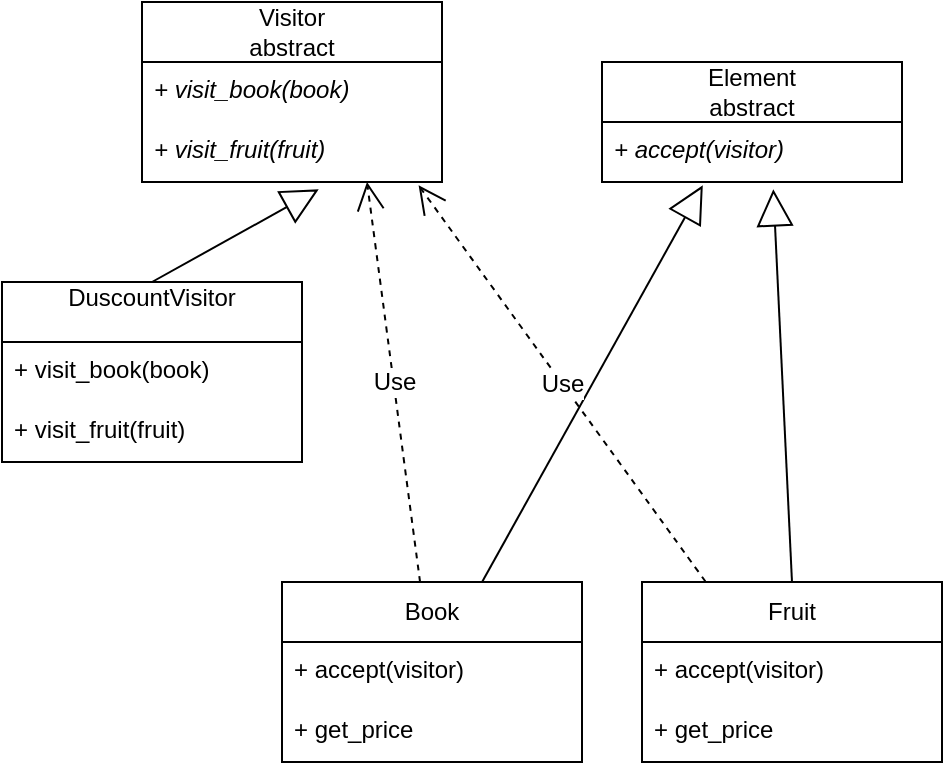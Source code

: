 <mxfile version="28.1.2">
  <diagram name="Page-1" id="IsQtBJ5lvIGgDW1SZPj3">
    <mxGraphModel dx="515" dy="751" grid="1" gridSize="10" guides="1" tooltips="1" connect="1" arrows="1" fold="1" page="1" pageScale="1" pageWidth="850" pageHeight="1100" math="0" shadow="0">
      <root>
        <mxCell id="0" />
        <mxCell id="1" parent="0" />
        <mxCell id="b9y9RtKcD1S4erQT0fDz-1" value="&lt;div&gt;Element&lt;/div&gt;&lt;div&gt;abstract&lt;/div&gt;" style="swimlane;fontStyle=0;childLayout=stackLayout;horizontal=1;startSize=30;fillColor=none;horizontalStack=0;resizeParent=1;resizeParentMax=0;resizeLast=0;collapsible=1;marginBottom=0;whiteSpace=wrap;html=1;" vertex="1" parent="1">
          <mxGeometry x="330" y="110" width="150" height="60" as="geometry" />
        </mxCell>
        <mxCell id="b9y9RtKcD1S4erQT0fDz-2" value="+ accept(visitor)" style="text;strokeColor=none;fillColor=none;align=left;verticalAlign=top;spacingLeft=4;spacingRight=4;overflow=hidden;rotatable=0;points=[[0,0.5],[1,0.5]];portConstraint=eastwest;whiteSpace=wrap;html=1;fontStyle=2" vertex="1" parent="b9y9RtKcD1S4erQT0fDz-1">
          <mxGeometry y="30" width="150" height="30" as="geometry" />
        </mxCell>
        <mxCell id="b9y9RtKcD1S4erQT0fDz-3" value="Book" style="swimlane;fontStyle=0;childLayout=stackLayout;horizontal=1;startSize=30;fillColor=none;horizontalStack=0;resizeParent=1;resizeParentMax=0;resizeLast=0;collapsible=1;marginBottom=0;whiteSpace=wrap;html=1;" vertex="1" parent="1">
          <mxGeometry x="170" y="370" width="150" height="90" as="geometry" />
        </mxCell>
        <mxCell id="b9y9RtKcD1S4erQT0fDz-4" value="+ accept(visitor)" style="text;strokeColor=none;fillColor=none;align=left;verticalAlign=top;spacingLeft=4;spacingRight=4;overflow=hidden;rotatable=0;points=[[0,0.5],[1,0.5]];portConstraint=eastwest;whiteSpace=wrap;html=1;fontStyle=0" vertex="1" parent="b9y9RtKcD1S4erQT0fDz-3">
          <mxGeometry y="30" width="150" height="30" as="geometry" />
        </mxCell>
        <mxCell id="b9y9RtKcD1S4erQT0fDz-5" value="+ get_price" style="text;strokeColor=none;fillColor=none;align=left;verticalAlign=top;spacingLeft=4;spacingRight=4;overflow=hidden;rotatable=0;points=[[0,0.5],[1,0.5]];portConstraint=eastwest;whiteSpace=wrap;html=1;fontStyle=0" vertex="1" parent="b9y9RtKcD1S4erQT0fDz-3">
          <mxGeometry y="60" width="150" height="30" as="geometry" />
        </mxCell>
        <mxCell id="b9y9RtKcD1S4erQT0fDz-6" value="Fruit" style="swimlane;fontStyle=0;childLayout=stackLayout;horizontal=1;startSize=30;fillColor=none;horizontalStack=0;resizeParent=1;resizeParentMax=0;resizeLast=0;collapsible=1;marginBottom=0;whiteSpace=wrap;html=1;" vertex="1" parent="1">
          <mxGeometry x="350" y="370" width="150" height="90" as="geometry" />
        </mxCell>
        <mxCell id="b9y9RtKcD1S4erQT0fDz-7" value="+ accept(visitor)" style="text;strokeColor=none;fillColor=none;align=left;verticalAlign=top;spacingLeft=4;spacingRight=4;overflow=hidden;rotatable=0;points=[[0,0.5],[1,0.5]];portConstraint=eastwest;whiteSpace=wrap;html=1;fontStyle=0" vertex="1" parent="b9y9RtKcD1S4erQT0fDz-6">
          <mxGeometry y="30" width="150" height="30" as="geometry" />
        </mxCell>
        <mxCell id="b9y9RtKcD1S4erQT0fDz-8" value="+ get_price" style="text;strokeColor=none;fillColor=none;align=left;verticalAlign=top;spacingLeft=4;spacingRight=4;overflow=hidden;rotatable=0;points=[[0,0.5],[1,0.5]];portConstraint=eastwest;whiteSpace=wrap;html=1;fontStyle=0" vertex="1" parent="b9y9RtKcD1S4erQT0fDz-6">
          <mxGeometry y="60" width="150" height="30" as="geometry" />
        </mxCell>
        <mxCell id="b9y9RtKcD1S4erQT0fDz-9" value="&lt;div&gt;Visitor&lt;/div&gt;&lt;div&gt;abstract&lt;/div&gt;" style="swimlane;fontStyle=0;childLayout=stackLayout;horizontal=1;startSize=30;fillColor=none;horizontalStack=0;resizeParent=1;resizeParentMax=0;resizeLast=0;collapsible=1;marginBottom=0;whiteSpace=wrap;html=1;" vertex="1" parent="1">
          <mxGeometry x="100" y="80" width="150" height="90" as="geometry" />
        </mxCell>
        <mxCell id="b9y9RtKcD1S4erQT0fDz-10" value="+ visit_book(book)" style="text;strokeColor=none;fillColor=none;align=left;verticalAlign=top;spacingLeft=4;spacingRight=4;overflow=hidden;rotatable=0;points=[[0,0.5],[1,0.5]];portConstraint=eastwest;whiteSpace=wrap;html=1;fontStyle=2" vertex="1" parent="b9y9RtKcD1S4erQT0fDz-9">
          <mxGeometry y="30" width="150" height="30" as="geometry" />
        </mxCell>
        <mxCell id="b9y9RtKcD1S4erQT0fDz-12" value="+ visit_fruit(fruit)" style="text;strokeColor=none;fillColor=none;align=left;verticalAlign=top;spacingLeft=4;spacingRight=4;overflow=hidden;rotatable=0;points=[[0,0.5],[1,0.5]];portConstraint=eastwest;whiteSpace=wrap;html=1;fontStyle=2" vertex="1" parent="b9y9RtKcD1S4erQT0fDz-9">
          <mxGeometry y="60" width="150" height="30" as="geometry" />
        </mxCell>
        <mxCell id="b9y9RtKcD1S4erQT0fDz-13" value="&lt;div&gt;DuscountVisitor&lt;/div&gt;&lt;div&gt;&lt;br&gt;&lt;/div&gt;" style="swimlane;fontStyle=0;childLayout=stackLayout;horizontal=1;startSize=30;fillColor=none;horizontalStack=0;resizeParent=1;resizeParentMax=0;resizeLast=0;collapsible=1;marginBottom=0;whiteSpace=wrap;html=1;" vertex="1" parent="1">
          <mxGeometry x="30" y="220" width="150" height="90" as="geometry" />
        </mxCell>
        <mxCell id="b9y9RtKcD1S4erQT0fDz-14" value="+ visit_book(book)" style="text;strokeColor=none;fillColor=none;align=left;verticalAlign=top;spacingLeft=4;spacingRight=4;overflow=hidden;rotatable=0;points=[[0,0.5],[1,0.5]];portConstraint=eastwest;whiteSpace=wrap;html=1;fontStyle=0" vertex="1" parent="b9y9RtKcD1S4erQT0fDz-13">
          <mxGeometry y="30" width="150" height="30" as="geometry" />
        </mxCell>
        <mxCell id="b9y9RtKcD1S4erQT0fDz-15" value="+ visit_fruit(fruit)" style="text;strokeColor=none;fillColor=none;align=left;verticalAlign=top;spacingLeft=4;spacingRight=4;overflow=hidden;rotatable=0;points=[[0,0.5],[1,0.5]];portConstraint=eastwest;whiteSpace=wrap;html=1;fontStyle=0" vertex="1" parent="b9y9RtKcD1S4erQT0fDz-13">
          <mxGeometry y="60" width="150" height="30" as="geometry" />
        </mxCell>
        <mxCell id="b9y9RtKcD1S4erQT0fDz-17" value="" style="endArrow=block;endSize=16;endFill=0;html=1;rounded=0;fontSize=12;curved=1;entryX=0.336;entryY=1.056;entryDx=0;entryDy=0;entryPerimeter=0;" edge="1" parent="1" source="b9y9RtKcD1S4erQT0fDz-3" target="b9y9RtKcD1S4erQT0fDz-2">
          <mxGeometry width="160" relative="1" as="geometry">
            <mxPoint x="70" y="610" as="sourcePoint" />
            <mxPoint x="230" y="610" as="targetPoint" />
          </mxGeometry>
        </mxCell>
        <mxCell id="b9y9RtKcD1S4erQT0fDz-18" value="" style="endArrow=block;endSize=16;endFill=0;html=1;rounded=0;fontSize=12;curved=1;entryX=0.589;entryY=1.122;entryDx=0;entryDy=0;entryPerimeter=0;exitX=0.5;exitY=0;exitDx=0;exitDy=0;" edge="1" parent="1" source="b9y9RtKcD1S4erQT0fDz-13" target="b9y9RtKcD1S4erQT0fDz-12">
          <mxGeometry width="160" relative="1" as="geometry">
            <mxPoint x="140" y="680" as="sourcePoint" />
            <mxPoint x="300" y="680" as="targetPoint" />
          </mxGeometry>
        </mxCell>
        <mxCell id="b9y9RtKcD1S4erQT0fDz-19" value="" style="endArrow=block;endSize=16;endFill=0;html=1;rounded=0;fontSize=12;curved=1;entryX=0.571;entryY=1.122;entryDx=0;entryDy=0;entryPerimeter=0;exitX=0.5;exitY=0;exitDx=0;exitDy=0;" edge="1" parent="1" source="b9y9RtKcD1S4erQT0fDz-6" target="b9y9RtKcD1S4erQT0fDz-2">
          <mxGeometry width="160" relative="1" as="geometry">
            <mxPoint x="170" y="530" as="sourcePoint" />
            <mxPoint x="330" y="530" as="targetPoint" />
          </mxGeometry>
        </mxCell>
        <mxCell id="b9y9RtKcD1S4erQT0fDz-20" value="Use" style="endArrow=open;endSize=12;dashed=1;html=1;rounded=0;fontSize=12;curved=1;entryX=0.922;entryY=1.056;entryDx=0;entryDy=0;entryPerimeter=0;exitX=0.211;exitY=-0.004;exitDx=0;exitDy=0;exitPerimeter=0;" edge="1" parent="1" source="b9y9RtKcD1S4erQT0fDz-6" target="b9y9RtKcD1S4erQT0fDz-12">
          <mxGeometry width="160" relative="1" as="geometry">
            <mxPoint x="40" y="580" as="sourcePoint" />
            <mxPoint x="200" y="580" as="targetPoint" />
          </mxGeometry>
        </mxCell>
        <mxCell id="b9y9RtKcD1S4erQT0fDz-21" value="Use" style="endArrow=open;endSize=12;dashed=1;html=1;rounded=0;fontSize=12;curved=1;entryX=0.75;entryY=1;entryDx=0;entryDy=0;" edge="1" parent="1" source="b9y9RtKcD1S4erQT0fDz-3" target="b9y9RtKcD1S4erQT0fDz-9">
          <mxGeometry width="160" relative="1" as="geometry">
            <mxPoint x="170" y="660" as="sourcePoint" />
            <mxPoint x="330" y="660" as="targetPoint" />
          </mxGeometry>
        </mxCell>
      </root>
    </mxGraphModel>
  </diagram>
</mxfile>
